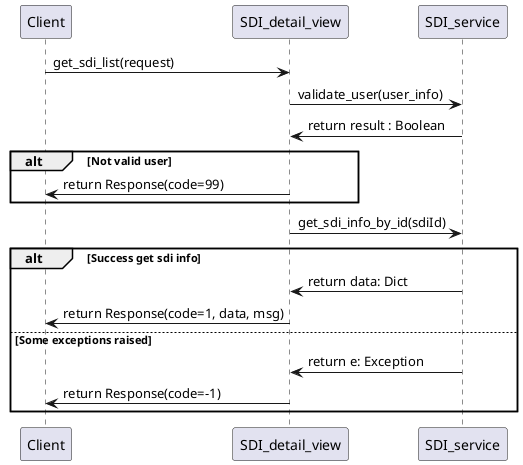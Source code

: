 @startuml
Client -> SDI_detail_view: get_sdi_list(request)

SDI_detail_view-> SDI_service: validate_user(user_info)
SDI_service -> SDI_detail_view: return result : Boolean

alt Not valid user
  SDI_detail_view-> Client : return Response(code=99)
end

SDI_detail_view-> SDI_service: get_sdi_info_by_id(sdiId)

  alt Success get sdi info
    SDI_service -> SDI_detail_view: return data: Dict
    SDI_detail_view-> Client : return Response(code=1, data, msg)

  else Some exceptions raised
    SDI_service -> SDI_detail_view: return e: Exception
    SDI_detail_view-> Client : return Response(code=-1)

  end
@enduml